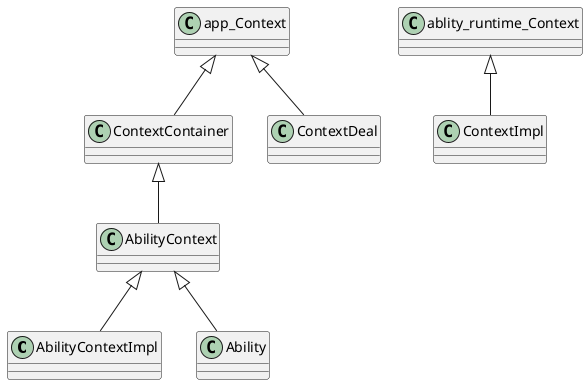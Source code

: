@startuml

class AbilityContextImpl

class AbilityContext

class ContextContainer

class app_Context

class Ability

class ContextImpl

class ablity_runtime_Context

AbilityContext <|-- AbilityContextImpl

ContextContainer <|-- AbilityContext

app_Context <|-- ContextContainer

app_Context <|-- ContextDeal

ablity_runtime_Context <|-- ContextImpl

AbilityContext <|-- Ability



@enduml